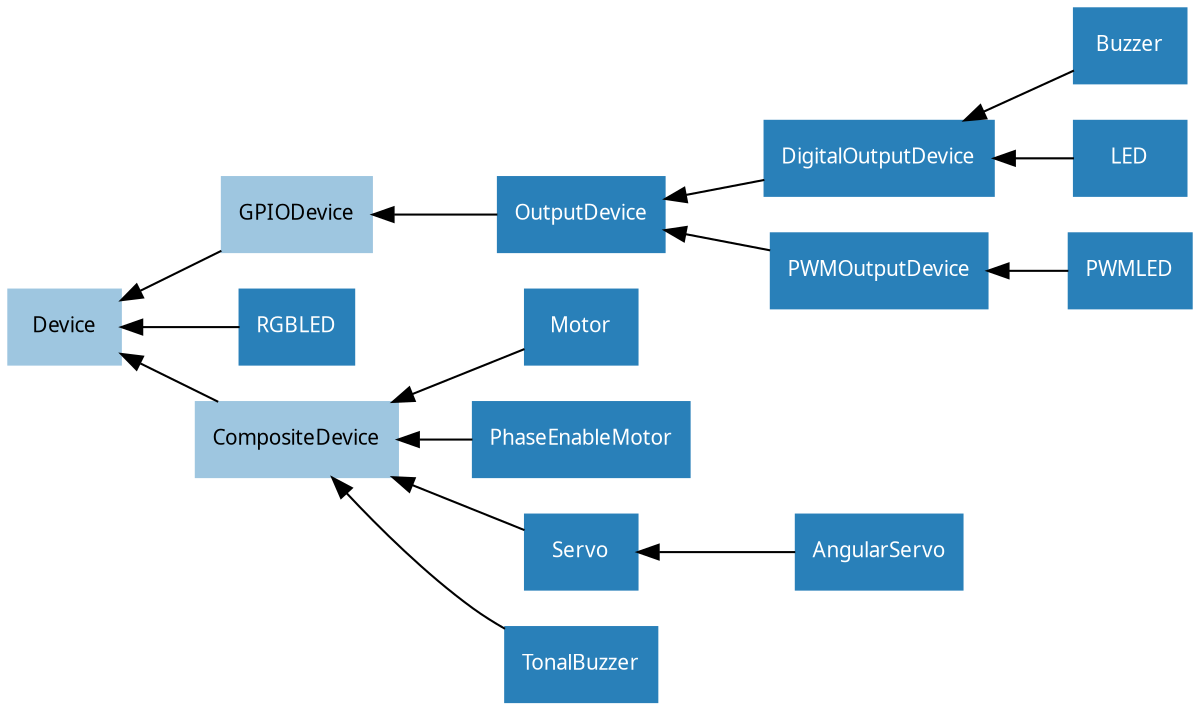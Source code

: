 digraph classes {
    graph [rankdir=RL];
    node [shape=rect, style=filled, fontname=Sans, fontsize=10];
    edge [];

    /* Mixin classes */
    node [color="#c69ee0", fontcolor="#000000"]
    

    /* Abstract classes */
    node [color="#9ec6e0", fontcolor="#000000"]
    CompositeDevice;
    Device;
    GPIODevice;

    /* Concrete classes */
    node [color="#2980b9", fontcolor="#ffffff"];
    AngularServo;
    Buzzer;
    DigitalOutputDevice;
    LED;
    Motor;
    OutputDevice;
    PWMLED;
    PWMOutputDevice;
    PhaseEnableMotor;
    RGBLED;
    Servo;
    TonalBuzzer;

    /* Edges */
    AngularServo->Servo;
    Buzzer->DigitalOutputDevice;
    CompositeDevice->Device;
    DigitalOutputDevice->OutputDevice;
    GPIODevice->Device;
    LED->DigitalOutputDevice;
    Motor->CompositeDevice;
    OutputDevice->GPIODevice;
    PWMLED->PWMOutputDevice;
    PWMOutputDevice->OutputDevice;
    PhaseEnableMotor->CompositeDevice;
    RGBLED->Device;
    Servo->CompositeDevice;
    TonalBuzzer->CompositeDevice;
}
